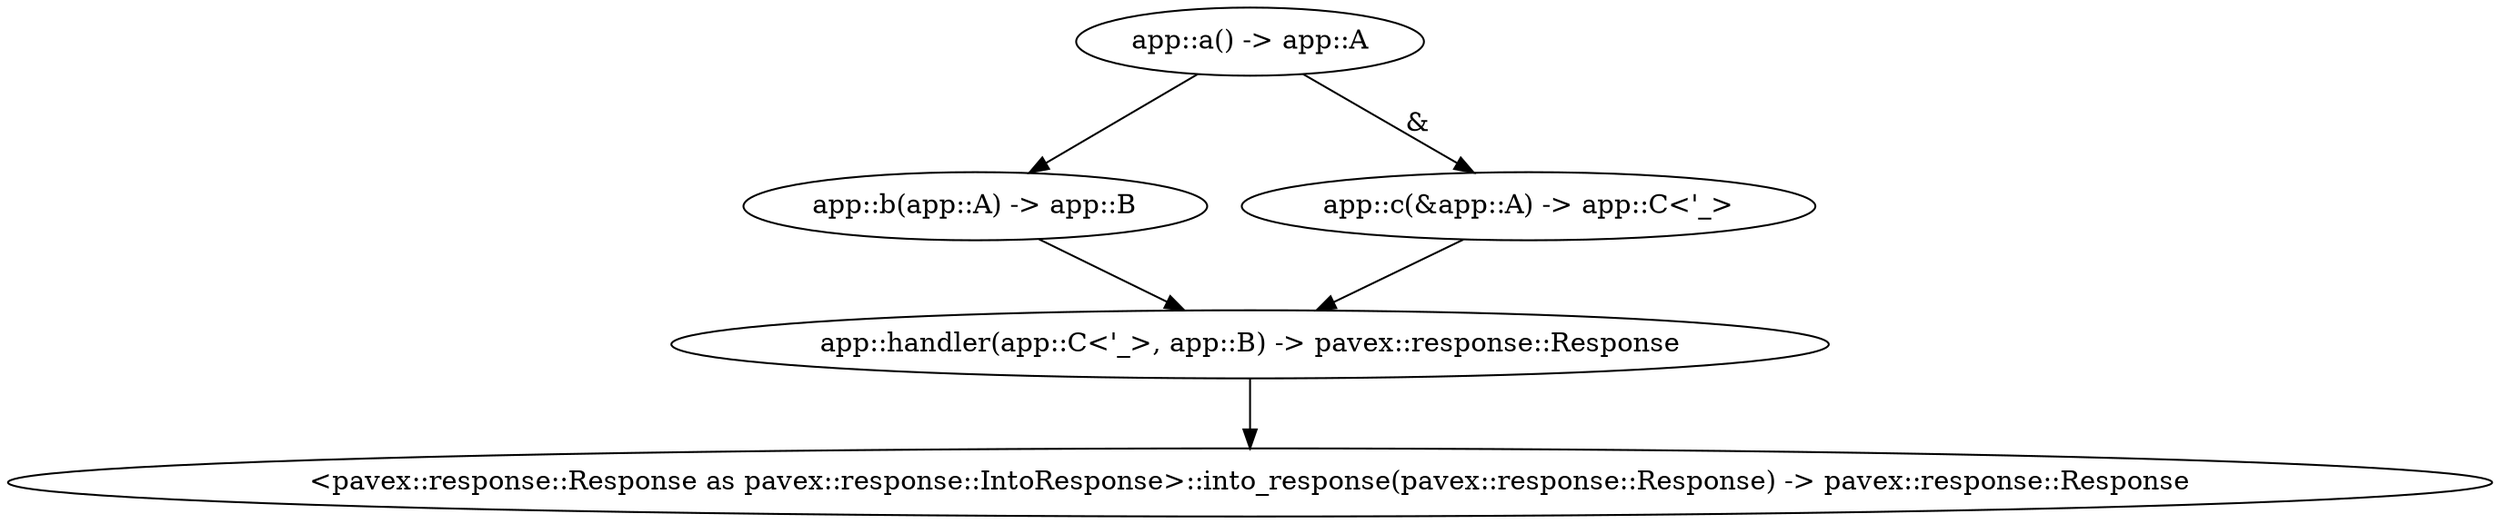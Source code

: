 digraph "GET /home - 0" {
    0 [ label = "app::handler(app::C<'_>, app::B) -> pavex::response::Response"]
    1 [ label = "app::b(app::A) -> app::B"]
    2 [ label = "app::a() -> app::A"]
    3 [ label = "app::c(&app::A) -> app::C<'_>"]
    4 [ label = "<pavex::response::Response as pavex::response::IntoResponse>::into_response(pavex::response::Response) -> pavex::response::Response"]
    1 -> 0 [ ]
    2 -> 1 [ ]
    3 -> 0 [ ]
    2 -> 3 [ label = "&"]
    0 -> 4 [ ]
}

digraph app_state {
    0 [ label = "crate::ApplicationState() -> crate::ApplicationState"]
}